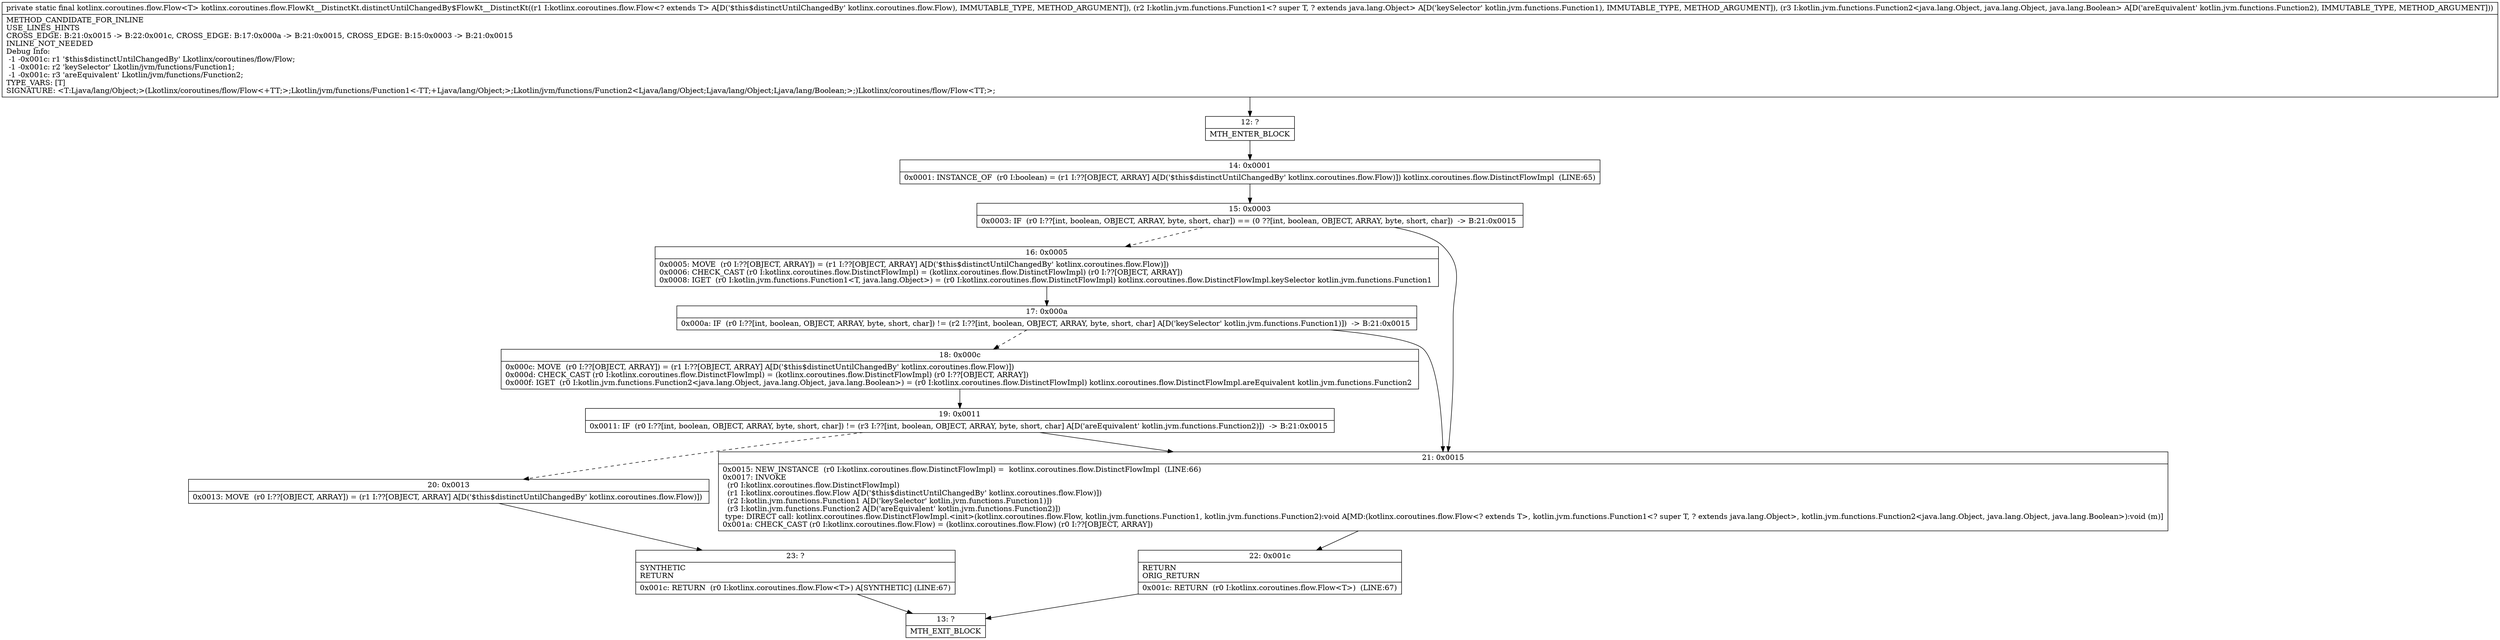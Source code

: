 digraph "CFG forkotlinx.coroutines.flow.FlowKt__DistinctKt.distinctUntilChangedBy$FlowKt__DistinctKt(Lkotlinx\/coroutines\/flow\/Flow;Lkotlin\/jvm\/functions\/Function1;Lkotlin\/jvm\/functions\/Function2;)Lkotlinx\/coroutines\/flow\/Flow;" {
Node_12 [shape=record,label="{12\:\ ?|MTH_ENTER_BLOCK\l}"];
Node_14 [shape=record,label="{14\:\ 0x0001|0x0001: INSTANCE_OF  (r0 I:boolean) = (r1 I:??[OBJECT, ARRAY] A[D('$this$distinctUntilChangedBy' kotlinx.coroutines.flow.Flow)]) kotlinx.coroutines.flow.DistinctFlowImpl  (LINE:65)\l}"];
Node_15 [shape=record,label="{15\:\ 0x0003|0x0003: IF  (r0 I:??[int, boolean, OBJECT, ARRAY, byte, short, char]) == (0 ??[int, boolean, OBJECT, ARRAY, byte, short, char])  \-\> B:21:0x0015 \l}"];
Node_16 [shape=record,label="{16\:\ 0x0005|0x0005: MOVE  (r0 I:??[OBJECT, ARRAY]) = (r1 I:??[OBJECT, ARRAY] A[D('$this$distinctUntilChangedBy' kotlinx.coroutines.flow.Flow)]) \l0x0006: CHECK_CAST (r0 I:kotlinx.coroutines.flow.DistinctFlowImpl) = (kotlinx.coroutines.flow.DistinctFlowImpl) (r0 I:??[OBJECT, ARRAY]) \l0x0008: IGET  (r0 I:kotlin.jvm.functions.Function1\<T, java.lang.Object\>) = (r0 I:kotlinx.coroutines.flow.DistinctFlowImpl) kotlinx.coroutines.flow.DistinctFlowImpl.keySelector kotlin.jvm.functions.Function1 \l}"];
Node_17 [shape=record,label="{17\:\ 0x000a|0x000a: IF  (r0 I:??[int, boolean, OBJECT, ARRAY, byte, short, char]) != (r2 I:??[int, boolean, OBJECT, ARRAY, byte, short, char] A[D('keySelector' kotlin.jvm.functions.Function1)])  \-\> B:21:0x0015 \l}"];
Node_18 [shape=record,label="{18\:\ 0x000c|0x000c: MOVE  (r0 I:??[OBJECT, ARRAY]) = (r1 I:??[OBJECT, ARRAY] A[D('$this$distinctUntilChangedBy' kotlinx.coroutines.flow.Flow)]) \l0x000d: CHECK_CAST (r0 I:kotlinx.coroutines.flow.DistinctFlowImpl) = (kotlinx.coroutines.flow.DistinctFlowImpl) (r0 I:??[OBJECT, ARRAY]) \l0x000f: IGET  (r0 I:kotlin.jvm.functions.Function2\<java.lang.Object, java.lang.Object, java.lang.Boolean\>) = (r0 I:kotlinx.coroutines.flow.DistinctFlowImpl) kotlinx.coroutines.flow.DistinctFlowImpl.areEquivalent kotlin.jvm.functions.Function2 \l}"];
Node_19 [shape=record,label="{19\:\ 0x0011|0x0011: IF  (r0 I:??[int, boolean, OBJECT, ARRAY, byte, short, char]) != (r3 I:??[int, boolean, OBJECT, ARRAY, byte, short, char] A[D('areEquivalent' kotlin.jvm.functions.Function2)])  \-\> B:21:0x0015 \l}"];
Node_20 [shape=record,label="{20\:\ 0x0013|0x0013: MOVE  (r0 I:??[OBJECT, ARRAY]) = (r1 I:??[OBJECT, ARRAY] A[D('$this$distinctUntilChangedBy' kotlinx.coroutines.flow.Flow)]) \l}"];
Node_23 [shape=record,label="{23\:\ ?|SYNTHETIC\lRETURN\l|0x001c: RETURN  (r0 I:kotlinx.coroutines.flow.Flow\<T\>) A[SYNTHETIC] (LINE:67)\l}"];
Node_13 [shape=record,label="{13\:\ ?|MTH_EXIT_BLOCK\l}"];
Node_21 [shape=record,label="{21\:\ 0x0015|0x0015: NEW_INSTANCE  (r0 I:kotlinx.coroutines.flow.DistinctFlowImpl) =  kotlinx.coroutines.flow.DistinctFlowImpl  (LINE:66)\l0x0017: INVOKE  \l  (r0 I:kotlinx.coroutines.flow.DistinctFlowImpl)\l  (r1 I:kotlinx.coroutines.flow.Flow A[D('$this$distinctUntilChangedBy' kotlinx.coroutines.flow.Flow)])\l  (r2 I:kotlin.jvm.functions.Function1 A[D('keySelector' kotlin.jvm.functions.Function1)])\l  (r3 I:kotlin.jvm.functions.Function2 A[D('areEquivalent' kotlin.jvm.functions.Function2)])\l type: DIRECT call: kotlinx.coroutines.flow.DistinctFlowImpl.\<init\>(kotlinx.coroutines.flow.Flow, kotlin.jvm.functions.Function1, kotlin.jvm.functions.Function2):void A[MD:(kotlinx.coroutines.flow.Flow\<? extends T\>, kotlin.jvm.functions.Function1\<? super T, ? extends java.lang.Object\>, kotlin.jvm.functions.Function2\<java.lang.Object, java.lang.Object, java.lang.Boolean\>):void (m)]\l0x001a: CHECK_CAST (r0 I:kotlinx.coroutines.flow.Flow) = (kotlinx.coroutines.flow.Flow) (r0 I:??[OBJECT, ARRAY]) \l}"];
Node_22 [shape=record,label="{22\:\ 0x001c|RETURN\lORIG_RETURN\l|0x001c: RETURN  (r0 I:kotlinx.coroutines.flow.Flow\<T\>)  (LINE:67)\l}"];
MethodNode[shape=record,label="{private static final kotlinx.coroutines.flow.Flow\<T\> kotlinx.coroutines.flow.FlowKt__DistinctKt.distinctUntilChangedBy$FlowKt__DistinctKt((r1 I:kotlinx.coroutines.flow.Flow\<? extends T\> A[D('$this$distinctUntilChangedBy' kotlinx.coroutines.flow.Flow), IMMUTABLE_TYPE, METHOD_ARGUMENT]), (r2 I:kotlin.jvm.functions.Function1\<? super T, ? extends java.lang.Object\> A[D('keySelector' kotlin.jvm.functions.Function1), IMMUTABLE_TYPE, METHOD_ARGUMENT]), (r3 I:kotlin.jvm.functions.Function2\<java.lang.Object, java.lang.Object, java.lang.Boolean\> A[D('areEquivalent' kotlin.jvm.functions.Function2), IMMUTABLE_TYPE, METHOD_ARGUMENT]))  | METHOD_CANDIDATE_FOR_INLINE\lUSE_LINES_HINTS\lCROSS_EDGE: B:21:0x0015 \-\> B:22:0x001c, CROSS_EDGE: B:17:0x000a \-\> B:21:0x0015, CROSS_EDGE: B:15:0x0003 \-\> B:21:0x0015\lINLINE_NOT_NEEDED\lDebug Info:\l  \-1 \-0x001c: r1 '$this$distinctUntilChangedBy' Lkotlinx\/coroutines\/flow\/Flow;\l  \-1 \-0x001c: r2 'keySelector' Lkotlin\/jvm\/functions\/Function1;\l  \-1 \-0x001c: r3 'areEquivalent' Lkotlin\/jvm\/functions\/Function2;\lTYPE_VARS: [T]\lSIGNATURE: \<T:Ljava\/lang\/Object;\>(Lkotlinx\/coroutines\/flow\/Flow\<+TT;\>;Lkotlin\/jvm\/functions\/Function1\<\-TT;+Ljava\/lang\/Object;\>;Lkotlin\/jvm\/functions\/Function2\<Ljava\/lang\/Object;Ljava\/lang\/Object;Ljava\/lang\/Boolean;\>;)Lkotlinx\/coroutines\/flow\/Flow\<TT;\>;\l}"];
MethodNode -> Node_12;Node_12 -> Node_14;
Node_14 -> Node_15;
Node_15 -> Node_16[style=dashed];
Node_15 -> Node_21;
Node_16 -> Node_17;
Node_17 -> Node_18[style=dashed];
Node_17 -> Node_21;
Node_18 -> Node_19;
Node_19 -> Node_20[style=dashed];
Node_19 -> Node_21;
Node_20 -> Node_23;
Node_23 -> Node_13;
Node_21 -> Node_22;
Node_22 -> Node_13;
}

